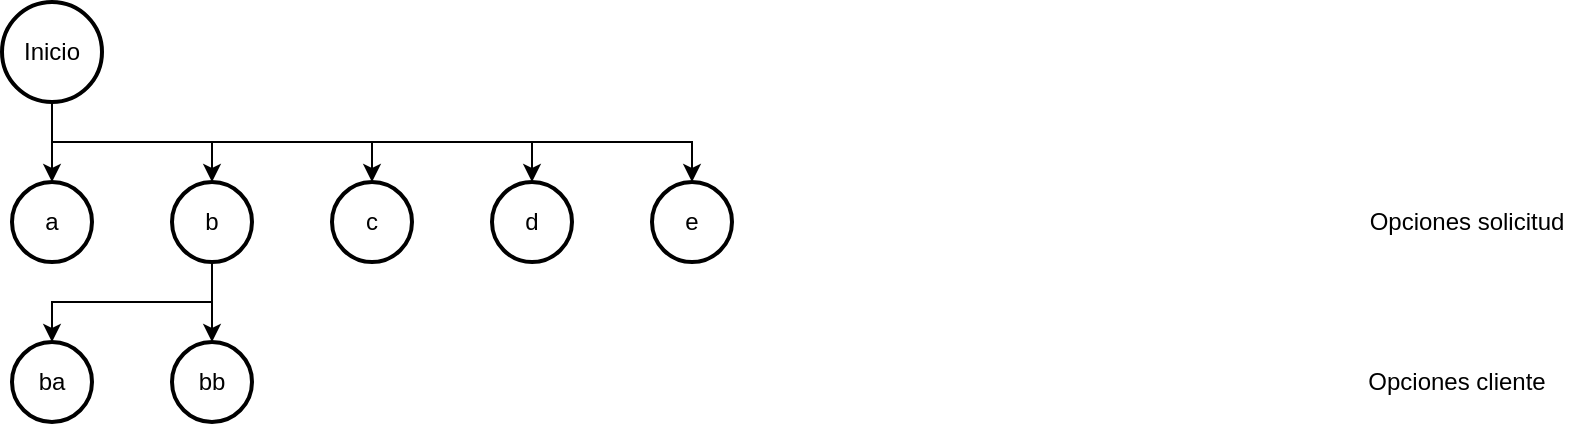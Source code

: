 <mxfile version="24.2.0" type="github">
  <diagram id="C5RBs43oDa-KdzZeNtuy" name="Page-1">
    <mxGraphModel dx="954" dy="600" grid="1" gridSize="10" guides="1" tooltips="1" connect="1" arrows="1" fold="1" page="1" pageScale="1" pageWidth="827" pageHeight="1169" math="0" shadow="0">
      <root>
        <mxCell id="WIyWlLk6GJQsqaUBKTNV-0" />
        <mxCell id="WIyWlLk6GJQsqaUBKTNV-1" parent="WIyWlLk6GJQsqaUBKTNV-0" />
        <mxCell id="XPlNvmz4ujAnJQ8aag3b-0" value="Inicio" style="strokeWidth=2;html=1;shape=mxgraph.flowchart.start_2;whiteSpace=wrap;" vertex="1" parent="WIyWlLk6GJQsqaUBKTNV-1">
          <mxGeometry x="35" y="30" width="50" height="50" as="geometry" />
        </mxCell>
        <mxCell id="XPlNvmz4ujAnJQ8aag3b-1" value="a" style="strokeWidth=2;html=1;shape=mxgraph.flowchart.start_2;whiteSpace=wrap;" vertex="1" parent="WIyWlLk6GJQsqaUBKTNV-1">
          <mxGeometry x="40" y="120" width="40" height="40" as="geometry" />
        </mxCell>
        <mxCell id="XPlNvmz4ujAnJQ8aag3b-7" value="Opciones solicitud" style="text;html=1;align=center;verticalAlign=middle;resizable=0;points=[];autosize=1;strokeColor=none;fillColor=none;" vertex="1" parent="WIyWlLk6GJQsqaUBKTNV-1">
          <mxGeometry x="707" y="125" width="120" height="30" as="geometry" />
        </mxCell>
        <mxCell id="XPlNvmz4ujAnJQ8aag3b-8" value="b" style="strokeWidth=2;html=1;shape=mxgraph.flowchart.start_2;whiteSpace=wrap;" vertex="1" parent="WIyWlLk6GJQsqaUBKTNV-1">
          <mxGeometry x="120" y="120" width="40" height="40" as="geometry" />
        </mxCell>
        <mxCell id="XPlNvmz4ujAnJQ8aag3b-9" value="c" style="strokeWidth=2;html=1;shape=mxgraph.flowchart.start_2;whiteSpace=wrap;" vertex="1" parent="WIyWlLk6GJQsqaUBKTNV-1">
          <mxGeometry x="200" y="120" width="40" height="40" as="geometry" />
        </mxCell>
        <mxCell id="XPlNvmz4ujAnJQ8aag3b-10" value="d" style="strokeWidth=2;html=1;shape=mxgraph.flowchart.start_2;whiteSpace=wrap;" vertex="1" parent="WIyWlLk6GJQsqaUBKTNV-1">
          <mxGeometry x="280" y="120" width="40" height="40" as="geometry" />
        </mxCell>
        <mxCell id="XPlNvmz4ujAnJQ8aag3b-11" value="e" style="strokeWidth=2;html=1;shape=mxgraph.flowchart.start_2;whiteSpace=wrap;" vertex="1" parent="WIyWlLk6GJQsqaUBKTNV-1">
          <mxGeometry x="360" y="120" width="40" height="40" as="geometry" />
        </mxCell>
        <mxCell id="XPlNvmz4ujAnJQ8aag3b-12" style="edgeStyle=orthogonalEdgeStyle;rounded=0;orthogonalLoop=1;jettySize=auto;html=1;exitX=0.5;exitY=1;exitDx=0;exitDy=0;exitPerimeter=0;entryX=0.5;entryY=0;entryDx=0;entryDy=0;entryPerimeter=0;" edge="1" parent="WIyWlLk6GJQsqaUBKTNV-1" source="XPlNvmz4ujAnJQ8aag3b-0" target="XPlNvmz4ujAnJQ8aag3b-1">
          <mxGeometry relative="1" as="geometry" />
        </mxCell>
        <mxCell id="XPlNvmz4ujAnJQ8aag3b-13" style="edgeStyle=orthogonalEdgeStyle;rounded=0;orthogonalLoop=1;jettySize=auto;html=1;exitX=0.5;exitY=1;exitDx=0;exitDy=0;exitPerimeter=0;entryX=0.5;entryY=0;entryDx=0;entryDy=0;entryPerimeter=0;" edge="1" parent="WIyWlLk6GJQsqaUBKTNV-1" source="XPlNvmz4ujAnJQ8aag3b-0" target="XPlNvmz4ujAnJQ8aag3b-11">
          <mxGeometry relative="1" as="geometry" />
        </mxCell>
        <mxCell id="XPlNvmz4ujAnJQ8aag3b-14" style="edgeStyle=orthogonalEdgeStyle;rounded=0;orthogonalLoop=1;jettySize=auto;html=1;exitX=0.5;exitY=1;exitDx=0;exitDy=0;exitPerimeter=0;entryX=0.5;entryY=0;entryDx=0;entryDy=0;entryPerimeter=0;" edge="1" parent="WIyWlLk6GJQsqaUBKTNV-1" source="XPlNvmz4ujAnJQ8aag3b-0" target="XPlNvmz4ujAnJQ8aag3b-10">
          <mxGeometry relative="1" as="geometry" />
        </mxCell>
        <mxCell id="XPlNvmz4ujAnJQ8aag3b-15" style="edgeStyle=orthogonalEdgeStyle;rounded=0;orthogonalLoop=1;jettySize=auto;html=1;exitX=0.5;exitY=1;exitDx=0;exitDy=0;exitPerimeter=0;entryX=0.5;entryY=0;entryDx=0;entryDy=0;entryPerimeter=0;" edge="1" parent="WIyWlLk6GJQsqaUBKTNV-1" source="XPlNvmz4ujAnJQ8aag3b-0" target="XPlNvmz4ujAnJQ8aag3b-9">
          <mxGeometry relative="1" as="geometry" />
        </mxCell>
        <mxCell id="XPlNvmz4ujAnJQ8aag3b-16" style="edgeStyle=orthogonalEdgeStyle;rounded=0;orthogonalLoop=1;jettySize=auto;html=1;exitX=0.5;exitY=1;exitDx=0;exitDy=0;exitPerimeter=0;entryX=0.5;entryY=0;entryDx=0;entryDy=0;entryPerimeter=0;" edge="1" parent="WIyWlLk6GJQsqaUBKTNV-1" source="XPlNvmz4ujAnJQ8aag3b-0" target="XPlNvmz4ujAnJQ8aag3b-8">
          <mxGeometry relative="1" as="geometry" />
        </mxCell>
        <mxCell id="XPlNvmz4ujAnJQ8aag3b-17" value="ba" style="strokeWidth=2;html=1;shape=mxgraph.flowchart.start_2;whiteSpace=wrap;" vertex="1" parent="WIyWlLk6GJQsqaUBKTNV-1">
          <mxGeometry x="40" y="200" width="40" height="40" as="geometry" />
        </mxCell>
        <mxCell id="XPlNvmz4ujAnJQ8aag3b-18" value="bb" style="strokeWidth=2;html=1;shape=mxgraph.flowchart.start_2;whiteSpace=wrap;" vertex="1" parent="WIyWlLk6GJQsqaUBKTNV-1">
          <mxGeometry x="120" y="200" width="40" height="40" as="geometry" />
        </mxCell>
        <mxCell id="XPlNvmz4ujAnJQ8aag3b-19" value="Opciones cliente" style="text;html=1;align=center;verticalAlign=middle;resizable=0;points=[];autosize=1;strokeColor=none;fillColor=none;" vertex="1" parent="WIyWlLk6GJQsqaUBKTNV-1">
          <mxGeometry x="707" y="205" width="110" height="30" as="geometry" />
        </mxCell>
        <mxCell id="XPlNvmz4ujAnJQ8aag3b-20" style="edgeStyle=orthogonalEdgeStyle;rounded=0;orthogonalLoop=1;jettySize=auto;html=1;exitX=0.5;exitY=1;exitDx=0;exitDy=0;exitPerimeter=0;entryX=0.5;entryY=0;entryDx=0;entryDy=0;entryPerimeter=0;" edge="1" parent="WIyWlLk6GJQsqaUBKTNV-1" source="XPlNvmz4ujAnJQ8aag3b-8" target="XPlNvmz4ujAnJQ8aag3b-17">
          <mxGeometry relative="1" as="geometry" />
        </mxCell>
        <mxCell id="XPlNvmz4ujAnJQ8aag3b-21" style="edgeStyle=orthogonalEdgeStyle;rounded=0;orthogonalLoop=1;jettySize=auto;html=1;exitX=0.5;exitY=1;exitDx=0;exitDy=0;exitPerimeter=0;entryX=0.5;entryY=0;entryDx=0;entryDy=0;entryPerimeter=0;" edge="1" parent="WIyWlLk6GJQsqaUBKTNV-1" source="XPlNvmz4ujAnJQ8aag3b-8" target="XPlNvmz4ujAnJQ8aag3b-18">
          <mxGeometry relative="1" as="geometry" />
        </mxCell>
      </root>
    </mxGraphModel>
  </diagram>
</mxfile>
